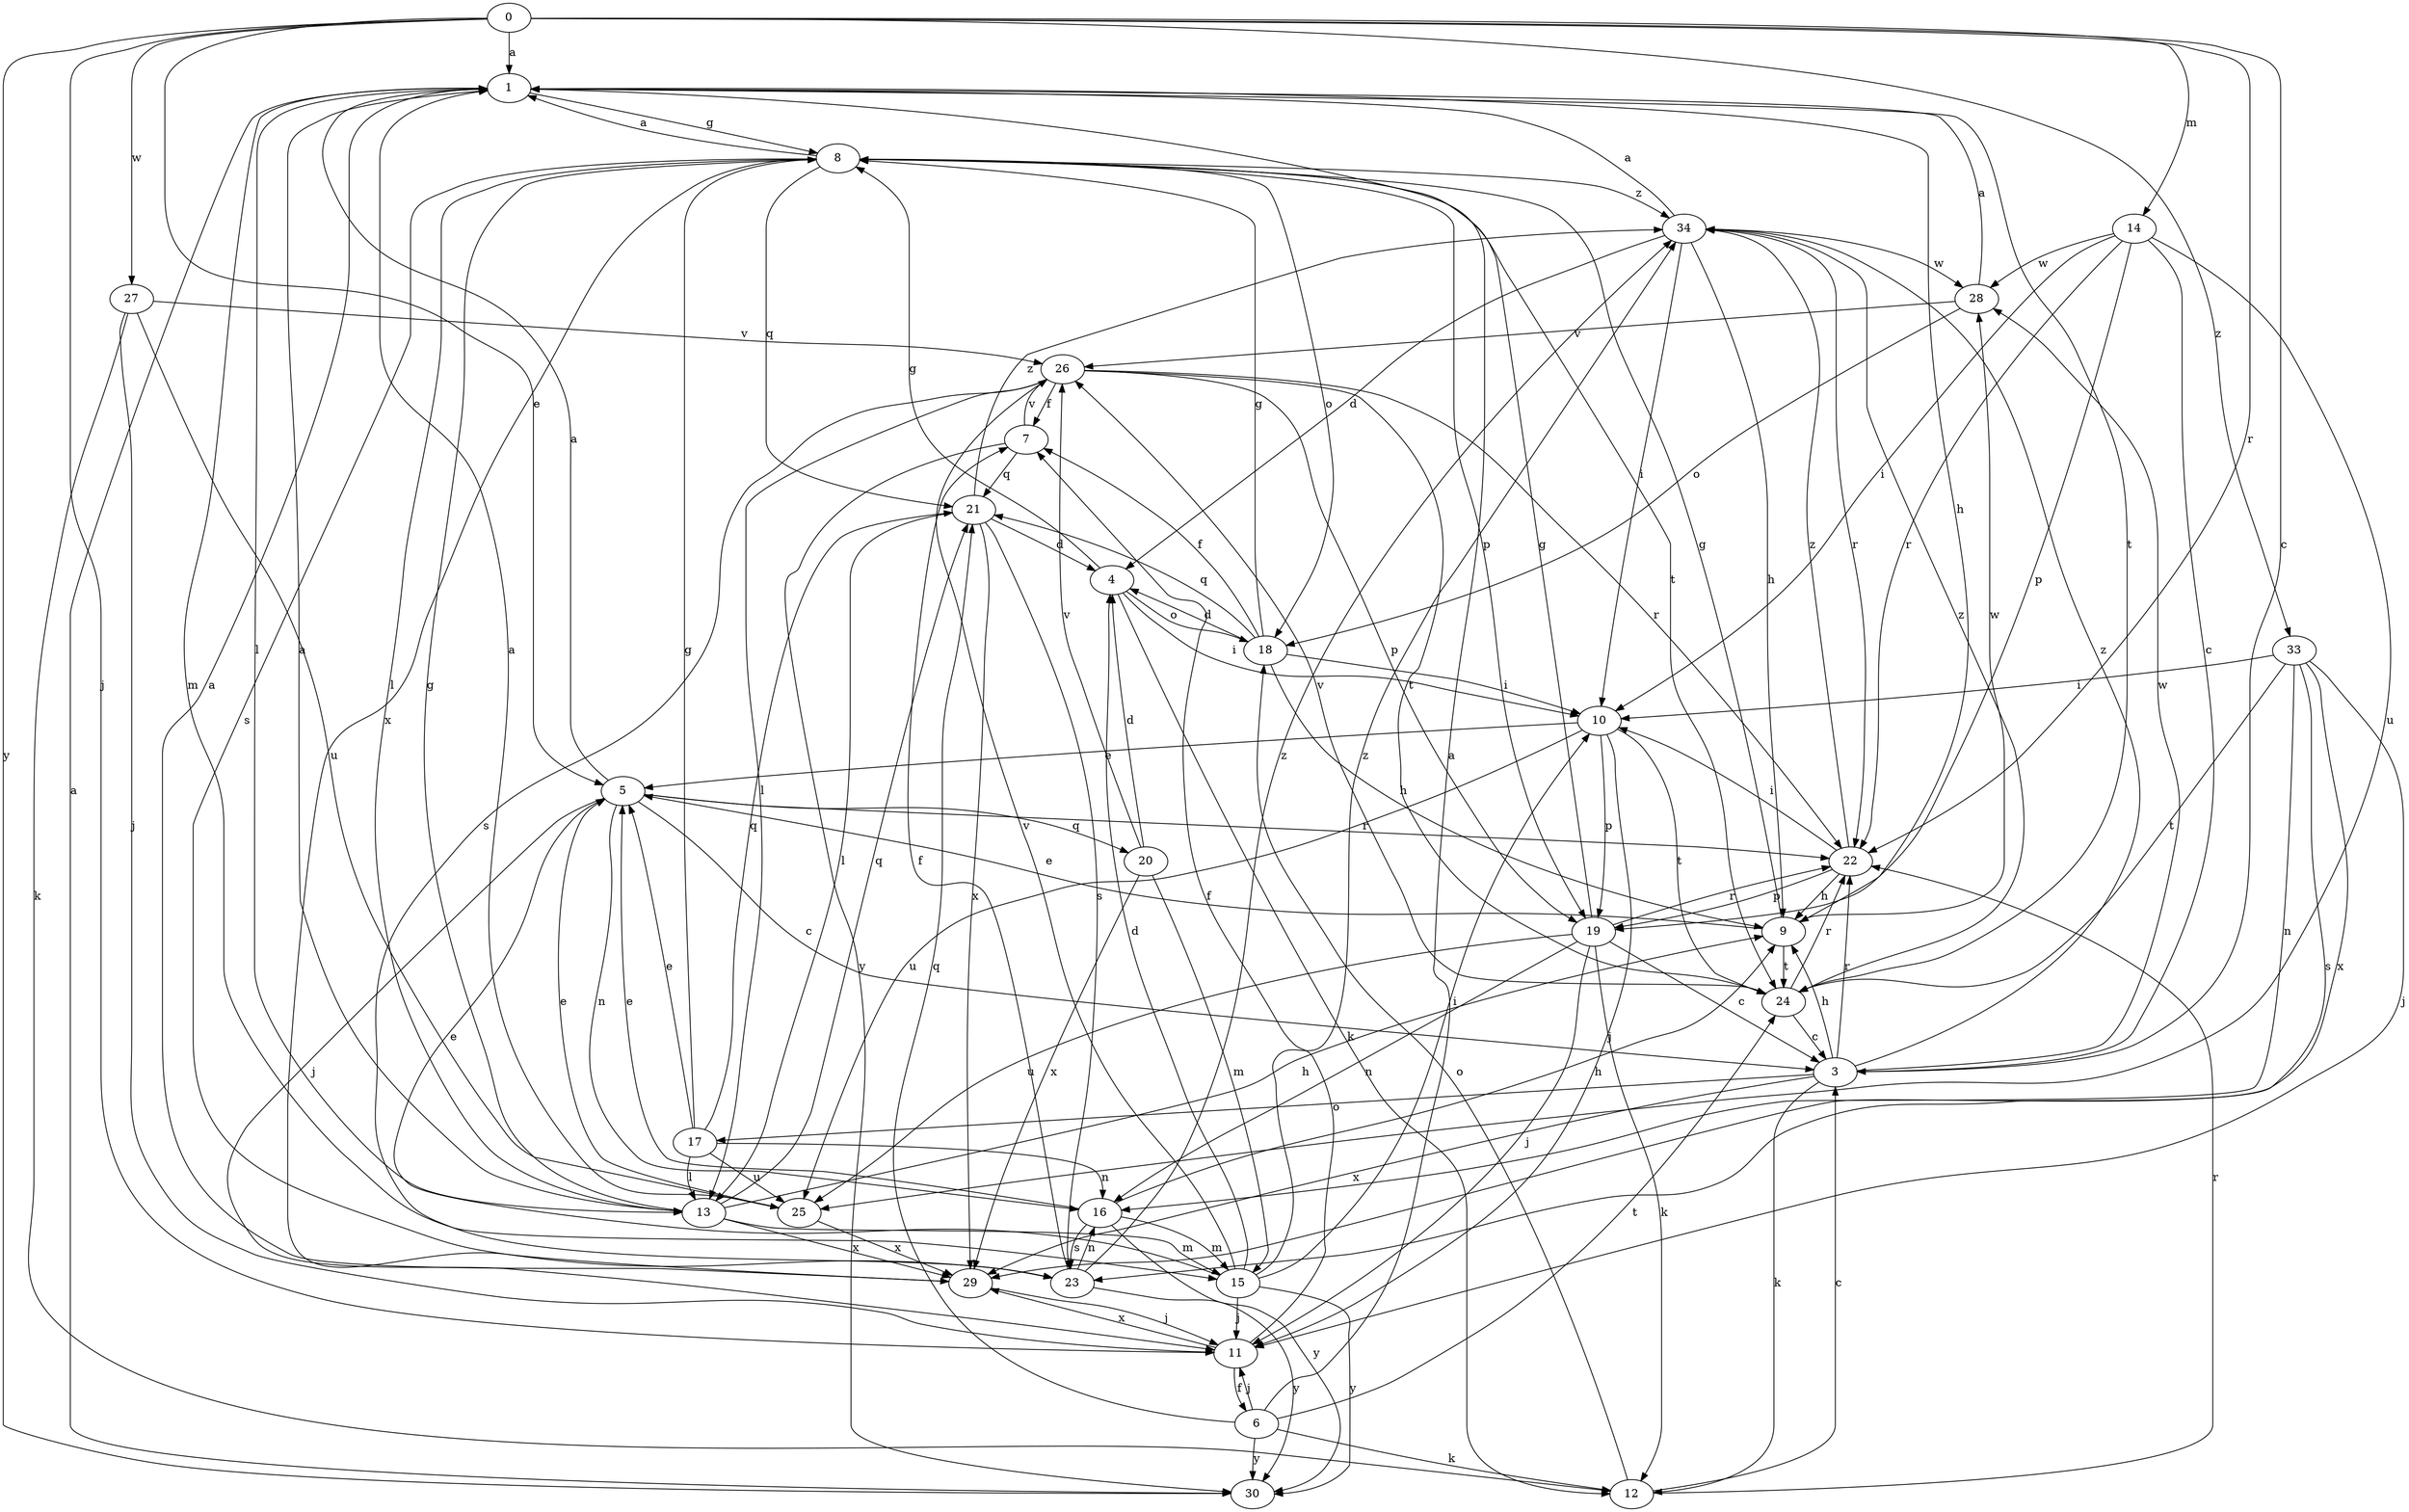 strict digraph  {
0;
1;
3;
4;
5;
6;
7;
8;
9;
10;
11;
12;
13;
14;
15;
16;
17;
18;
19;
20;
21;
22;
23;
24;
25;
26;
27;
28;
29;
30;
33;
34;
0 -> 1  [label=a];
0 -> 3  [label=c];
0 -> 5  [label=e];
0 -> 11  [label=j];
0 -> 14  [label=m];
0 -> 22  [label=r];
0 -> 27  [label=w];
0 -> 30  [label=y];
0 -> 33  [label=z];
1 -> 8  [label=g];
1 -> 9  [label=h];
1 -> 13  [label=l];
1 -> 15  [label=m];
1 -> 24  [label=t];
3 -> 9  [label=h];
3 -> 12  [label=k];
3 -> 17  [label=o];
3 -> 22  [label=r];
3 -> 28  [label=w];
3 -> 29  [label=x];
3 -> 34  [label=z];
4 -> 8  [label=g];
4 -> 10  [label=i];
4 -> 12  [label=k];
4 -> 18  [label=o];
5 -> 1  [label=a];
5 -> 3  [label=c];
5 -> 11  [label=j];
5 -> 16  [label=n];
5 -> 20  [label=q];
5 -> 22  [label=r];
6 -> 1  [label=a];
6 -> 11  [label=j];
6 -> 12  [label=k];
6 -> 21  [label=q];
6 -> 24  [label=t];
6 -> 30  [label=y];
7 -> 21  [label=q];
7 -> 26  [label=v];
7 -> 30  [label=y];
8 -> 1  [label=a];
8 -> 13  [label=l];
8 -> 18  [label=o];
8 -> 19  [label=p];
8 -> 21  [label=q];
8 -> 23  [label=s];
8 -> 24  [label=t];
8 -> 29  [label=x];
8 -> 34  [label=z];
9 -> 5  [label=e];
9 -> 8  [label=g];
9 -> 24  [label=t];
9 -> 28  [label=w];
10 -> 5  [label=e];
10 -> 11  [label=j];
10 -> 19  [label=p];
10 -> 24  [label=t];
10 -> 25  [label=u];
11 -> 6  [label=f];
11 -> 7  [label=f];
11 -> 29  [label=x];
12 -> 3  [label=c];
12 -> 18  [label=o];
12 -> 22  [label=r];
13 -> 1  [label=a];
13 -> 8  [label=g];
13 -> 9  [label=h];
13 -> 15  [label=m];
13 -> 21  [label=q];
13 -> 29  [label=x];
14 -> 3  [label=c];
14 -> 10  [label=i];
14 -> 19  [label=p];
14 -> 22  [label=r];
14 -> 25  [label=u];
14 -> 28  [label=w];
15 -> 4  [label=d];
15 -> 5  [label=e];
15 -> 10  [label=i];
15 -> 11  [label=j];
15 -> 26  [label=v];
15 -> 30  [label=y];
15 -> 34  [label=z];
16 -> 5  [label=e];
16 -> 9  [label=h];
16 -> 15  [label=m];
16 -> 23  [label=s];
16 -> 30  [label=y];
17 -> 5  [label=e];
17 -> 8  [label=g];
17 -> 13  [label=l];
17 -> 16  [label=n];
17 -> 21  [label=q];
17 -> 25  [label=u];
18 -> 4  [label=d];
18 -> 7  [label=f];
18 -> 8  [label=g];
18 -> 9  [label=h];
18 -> 10  [label=i];
18 -> 21  [label=q];
19 -> 3  [label=c];
19 -> 8  [label=g];
19 -> 11  [label=j];
19 -> 12  [label=k];
19 -> 16  [label=n];
19 -> 22  [label=r];
19 -> 25  [label=u];
20 -> 4  [label=d];
20 -> 15  [label=m];
20 -> 26  [label=v];
20 -> 29  [label=x];
21 -> 4  [label=d];
21 -> 13  [label=l];
21 -> 23  [label=s];
21 -> 29  [label=x];
21 -> 34  [label=z];
22 -> 9  [label=h];
22 -> 10  [label=i];
22 -> 19  [label=p];
22 -> 34  [label=z];
23 -> 7  [label=f];
23 -> 16  [label=n];
23 -> 30  [label=y];
23 -> 34  [label=z];
24 -> 3  [label=c];
24 -> 22  [label=r];
24 -> 26  [label=v];
24 -> 34  [label=z];
25 -> 1  [label=a];
25 -> 5  [label=e];
25 -> 29  [label=x];
26 -> 7  [label=f];
26 -> 13  [label=l];
26 -> 19  [label=p];
26 -> 22  [label=r];
26 -> 23  [label=s];
26 -> 24  [label=t];
27 -> 11  [label=j];
27 -> 12  [label=k];
27 -> 25  [label=u];
27 -> 26  [label=v];
28 -> 1  [label=a];
28 -> 18  [label=o];
28 -> 26  [label=v];
29 -> 1  [label=a];
29 -> 11  [label=j];
30 -> 1  [label=a];
33 -> 10  [label=i];
33 -> 11  [label=j];
33 -> 16  [label=n];
33 -> 23  [label=s];
33 -> 24  [label=t];
33 -> 29  [label=x];
34 -> 1  [label=a];
34 -> 4  [label=d];
34 -> 9  [label=h];
34 -> 10  [label=i];
34 -> 22  [label=r];
34 -> 28  [label=w];
}
